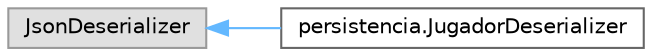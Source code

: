 digraph "Jerarquia Gràfica de la Classe"
{
 // INTERACTIVE_SVG=YES
 // LATEX_PDF_SIZE
  bgcolor="transparent";
  edge [fontname=Helvetica,fontsize=10,labelfontname=Helvetica,labelfontsize=10];
  node [fontname=Helvetica,fontsize=10,shape=box,height=0.2,width=0.4];
  rankdir="LR";
  Node0 [id="Node000000",label="JsonDeserializer",height=0.2,width=0.4,color="grey60", fillcolor="#E0E0E0", style="filled",tooltip=" "];
  Node0 -> Node1 [id="edge28_Node000000_Node000001",dir="back",color="steelblue1",style="solid",tooltip=" "];
  Node1 [id="Node000001",label="persistencia.JugadorDeserializer",height=0.2,width=0.4,color="grey40", fillcolor="white", style="filled",URL="$classpersistencia_1_1_jugador_deserializer.html",tooltip="Classe per deserialitzar instàncies de Jugador a partir de JSON utilitzant GSON."];
}
